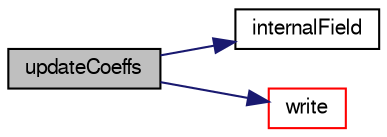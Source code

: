 digraph "updateCoeffs"
{
  bgcolor="transparent";
  edge [fontname="FreeSans",fontsize="10",labelfontname="FreeSans",labelfontsize="10"];
  node [fontname="FreeSans",fontsize="10",shape=record];
  rankdir="LR";
  Node26 [label="updateCoeffs",height=0.2,width=0.4,color="black", fillcolor="grey75", style="filled", fontcolor="black"];
  Node26 -> Node27 [color="midnightblue",fontsize="10",style="solid",fontname="FreeSans"];
  Node27 [label="internalField",height=0.2,width=0.4,color="black",URL="$a01253.html#a8ebe4b4fc9818c2626b9c98a7ef1a16a"];
  Node26 -> Node28 [color="midnightblue",fontsize="10",style="solid",fontname="FreeSans"];
  Node28 [label="write",height=0.2,width=0.4,color="red",URL="$a22170.html#a293fdfec8bdfbd5c3913ab4c9f3454ff",tooltip="Write. "];
}
